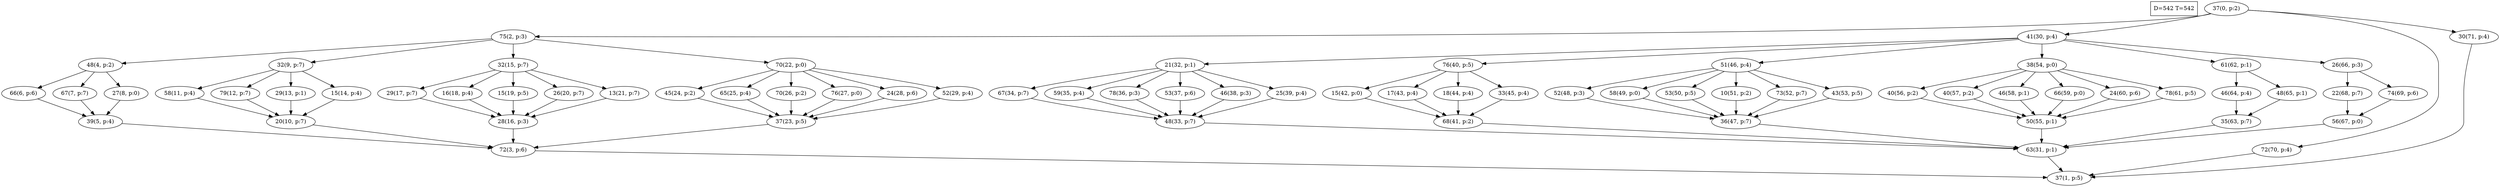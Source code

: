 digraph Task {
i [shape=box, label="D=542 T=542"]; 
0 [label="37(0, p:2)"];
1 [label="37(1, p:5)"];
2 [label="75(2, p:3)"];
3 [label="72(3, p:6)"];
4 [label="48(4, p:2)"];
5 [label="39(5, p:4)"];
6 [label="66(6, p:6)"];
7 [label="67(7, p:7)"];
8 [label="27(8, p:0)"];
9 [label="32(9, p:7)"];
10 [label="20(10, p:7)"];
11 [label="58(11, p:4)"];
12 [label="79(12, p:7)"];
13 [label="29(13, p:1)"];
14 [label="15(14, p:4)"];
15 [label="32(15, p:7)"];
16 [label="28(16, p:3)"];
17 [label="29(17, p:7)"];
18 [label="16(18, p:4)"];
19 [label="15(19, p:5)"];
20 [label="26(20, p:7)"];
21 [label="13(21, p:7)"];
22 [label="70(22, p:0)"];
23 [label="37(23, p:5)"];
24 [label="45(24, p:2)"];
25 [label="65(25, p:4)"];
26 [label="70(26, p:2)"];
27 [label="76(27, p:0)"];
28 [label="24(28, p:6)"];
29 [label="52(29, p:4)"];
30 [label="41(30, p:4)"];
31 [label="63(31, p:1)"];
32 [label="21(32, p:1)"];
33 [label="48(33, p:7)"];
34 [label="67(34, p:7)"];
35 [label="59(35, p:4)"];
36 [label="78(36, p:3)"];
37 [label="53(37, p:6)"];
38 [label="46(38, p:3)"];
39 [label="25(39, p:4)"];
40 [label="76(40, p:5)"];
41 [label="68(41, p:2)"];
42 [label="15(42, p:0)"];
43 [label="17(43, p:4)"];
44 [label="18(44, p:4)"];
45 [label="33(45, p:4)"];
46 [label="51(46, p:4)"];
47 [label="36(47, p:7)"];
48 [label="52(48, p:3)"];
49 [label="58(49, p:0)"];
50 [label="53(50, p:5)"];
51 [label="10(51, p:2)"];
52 [label="73(52, p:7)"];
53 [label="43(53, p:5)"];
54 [label="38(54, p:0)"];
55 [label="50(55, p:1)"];
56 [label="40(56, p:2)"];
57 [label="40(57, p:2)"];
58 [label="46(58, p:1)"];
59 [label="66(59, p:0)"];
60 [label="24(60, p:6)"];
61 [label="78(61, p:5)"];
62 [label="61(62, p:1)"];
63 [label="35(63, p:7)"];
64 [label="46(64, p:4)"];
65 [label="48(65, p:1)"];
66 [label="26(66, p:3)"];
67 [label="56(67, p:0)"];
68 [label="22(68, p:7)"];
69 [label="74(69, p:6)"];
70 [label="72(70, p:4)"];
71 [label="30(71, p:4)"];
0 -> 2;
0 -> 30;
0 -> 70;
0 -> 71;
2 -> 4;
2 -> 9;
2 -> 15;
2 -> 22;
3 -> 1;
4 -> 6;
4 -> 7;
4 -> 8;
5 -> 3;
6 -> 5;
7 -> 5;
8 -> 5;
9 -> 11;
9 -> 12;
9 -> 13;
9 -> 14;
10 -> 3;
11 -> 10;
12 -> 10;
13 -> 10;
14 -> 10;
15 -> 17;
15 -> 18;
15 -> 19;
15 -> 20;
15 -> 21;
16 -> 3;
17 -> 16;
18 -> 16;
19 -> 16;
20 -> 16;
21 -> 16;
22 -> 24;
22 -> 25;
22 -> 26;
22 -> 27;
22 -> 28;
22 -> 29;
23 -> 3;
24 -> 23;
25 -> 23;
26 -> 23;
27 -> 23;
28 -> 23;
29 -> 23;
30 -> 32;
30 -> 40;
30 -> 46;
30 -> 54;
30 -> 62;
30 -> 66;
31 -> 1;
32 -> 34;
32 -> 35;
32 -> 36;
32 -> 37;
32 -> 38;
32 -> 39;
33 -> 31;
34 -> 33;
35 -> 33;
36 -> 33;
37 -> 33;
38 -> 33;
39 -> 33;
40 -> 42;
40 -> 43;
40 -> 44;
40 -> 45;
41 -> 31;
42 -> 41;
43 -> 41;
44 -> 41;
45 -> 41;
46 -> 48;
46 -> 49;
46 -> 50;
46 -> 51;
46 -> 52;
46 -> 53;
47 -> 31;
48 -> 47;
49 -> 47;
50 -> 47;
51 -> 47;
52 -> 47;
53 -> 47;
54 -> 56;
54 -> 57;
54 -> 58;
54 -> 59;
54 -> 60;
54 -> 61;
55 -> 31;
56 -> 55;
57 -> 55;
58 -> 55;
59 -> 55;
60 -> 55;
61 -> 55;
62 -> 64;
62 -> 65;
63 -> 31;
64 -> 63;
65 -> 63;
66 -> 68;
66 -> 69;
67 -> 31;
68 -> 67;
69 -> 67;
70 -> 1;
71 -> 1;
}